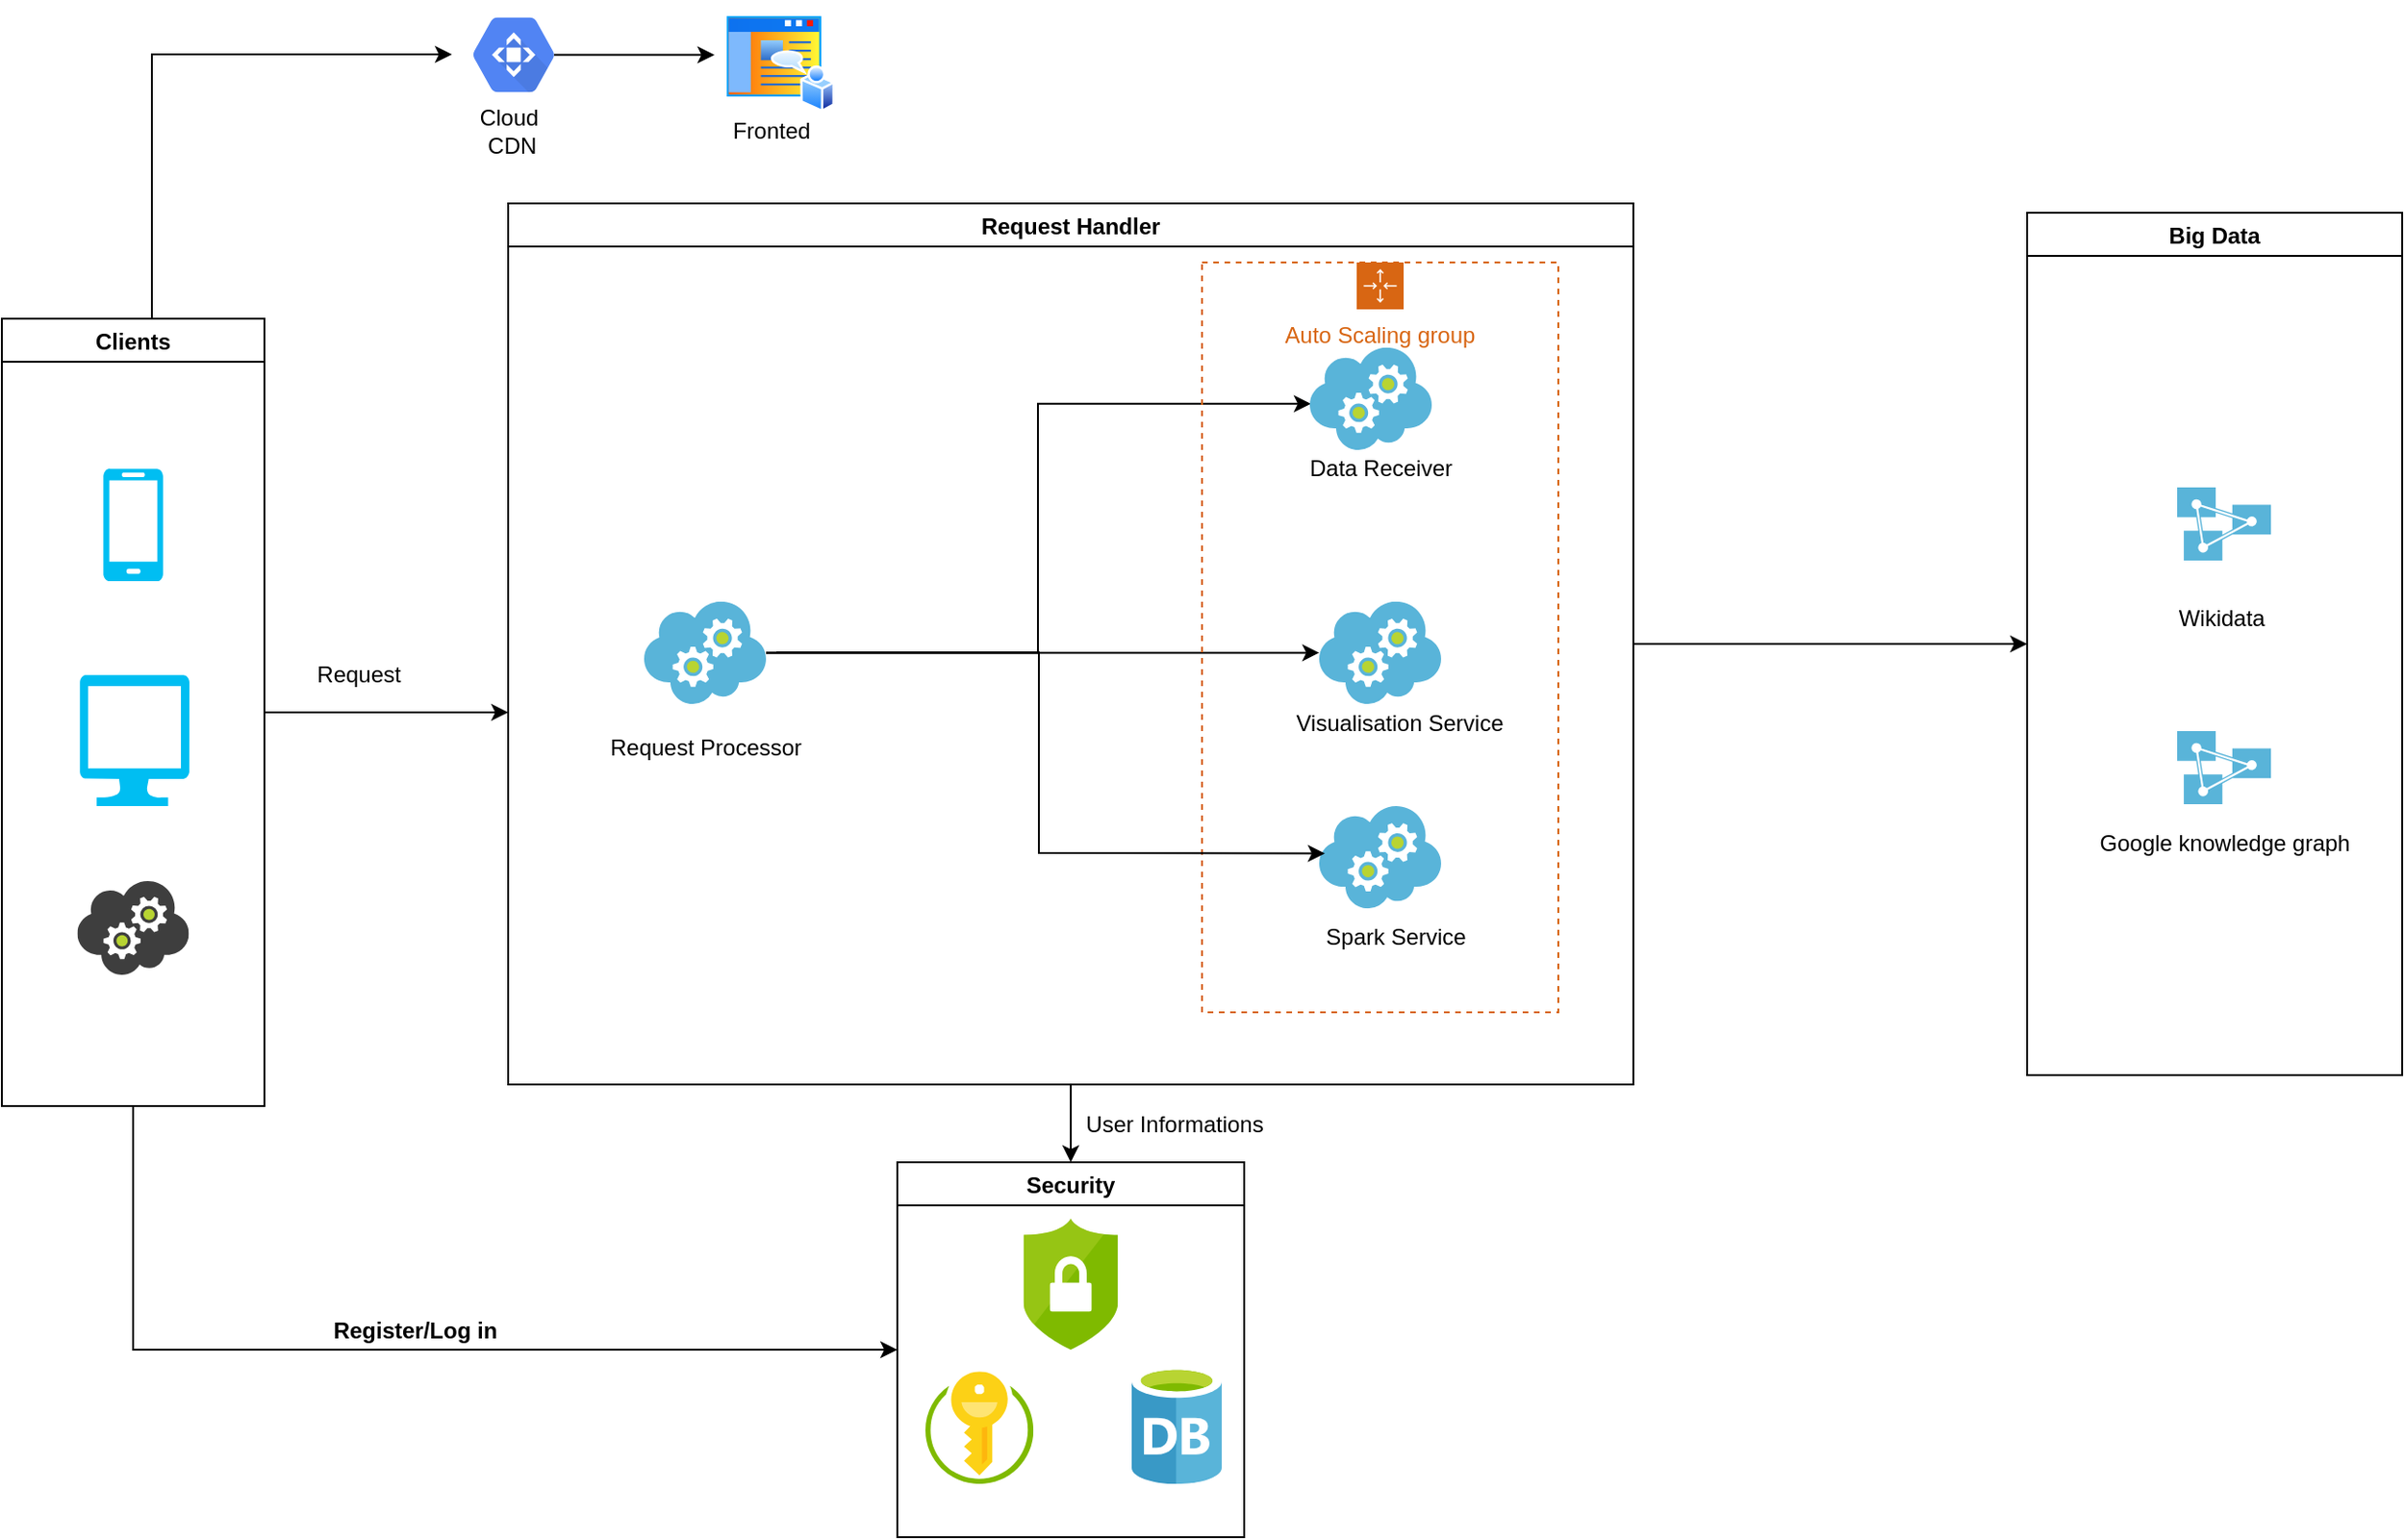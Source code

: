 <mxfile version="16.5.2" type="google"><diagram id="7gcUSTIZ7YSJ5vT40chW" name="Page-1"><mxGraphModel dx="828" dy="483" grid="1" gridSize="10" guides="1" tooltips="1" connect="1" arrows="1" fold="1" page="1" pageScale="1" pageWidth="1169" pageHeight="827" math="0" shadow="0"><root><mxCell id="0"/><mxCell id="1" parent="0"/><mxCell id="IBwTFV_4UewauqMiL1I6-11" value="Security" style="swimlane;" parent="1" vertex="1"><mxGeometry x="587.5" y="620" width="185" height="200" as="geometry"/></mxCell><mxCell id="IBwTFV_4UewauqMiL1I6-9" value="" style="aspect=fixed;html=1;points=[];align=center;image;fontSize=12;image=img/lib/mscae/Security_Center.svg;" parent="IBwTFV_4UewauqMiL1I6-11" vertex="1"><mxGeometry x="67.3" y="30" width="50.4" height="70" as="geometry"/></mxCell><mxCell id="IBwTFV_4UewauqMiL1I6-10" value="" style="aspect=fixed;html=1;points=[];align=center;image;fontSize=12;image=img/lib/mscae/Key_Vaults.svg;" parent="IBwTFV_4UewauqMiL1I6-11" vertex="1"><mxGeometry x="15" y="111.58" width="57.6" height="60" as="geometry"/></mxCell><mxCell id="IBwTFV_4UewauqMiL1I6-5" value="" style="aspect=fixed;html=1;points=[];align=center;image;fontSize=12;image=img/lib/mscae/Database_General.svg;" parent="IBwTFV_4UewauqMiL1I6-11" vertex="1"><mxGeometry x="125" y="108.42" width="48" height="63.16" as="geometry"/></mxCell><mxCell id="IBwTFV_4UewauqMiL1I6-18" style="edgeStyle=orthogonalEdgeStyle;rounded=0;orthogonalLoop=1;jettySize=auto;html=1;" parent="1" source="IBwTFV_4UewauqMiL1I6-12" target="IBwTFV_4UewauqMiL1I6-17" edge="1"><mxGeometry relative="1" as="geometry"><Array as="points"><mxPoint x="190" y="29"/></Array></mxGeometry></mxCell><mxCell id="IBwTFV_4UewauqMiL1I6-23" style="edgeStyle=orthogonalEdgeStyle;rounded=0;orthogonalLoop=1;jettySize=auto;html=1;entryX=0;entryY=0.5;entryDx=0;entryDy=0;" parent="1" source="IBwTFV_4UewauqMiL1I6-12" target="IBwTFV_4UewauqMiL1I6-11" edge="1"><mxGeometry relative="1" as="geometry"><Array as="points"><mxPoint x="180" y="720"/></Array></mxGeometry></mxCell><mxCell id="IBwTFV_4UewauqMiL1I6-38" style="edgeStyle=orthogonalEdgeStyle;rounded=0;orthogonalLoop=1;jettySize=auto;html=1;exitX=1;exitY=0.5;exitDx=0;exitDy=0;" parent="1" source="IBwTFV_4UewauqMiL1I6-12" edge="1"><mxGeometry relative="1" as="geometry"><mxPoint x="380" y="380" as="targetPoint"/></mxGeometry></mxCell><mxCell id="IBwTFV_4UewauqMiL1I6-12" value="Clients" style="swimlane;" parent="1" vertex="1"><mxGeometry x="110" y="170" width="140" height="420" as="geometry"/></mxCell><mxCell id="IBwTFV_4UewauqMiL1I6-4" value="" style="aspect=fixed;html=1;points=[];align=center;image;fontSize=12;image=img/lib/mscae/Cloud_Service.svg;" parent="IBwTFV_4UewauqMiL1I6-12" vertex="1"><mxGeometry x="40.24" y="300" width="59.52" height="50" as="geometry"/></mxCell><mxCell id="IBwTFV_4UewauqMiL1I6-35" value="" style="verticalLabelPosition=bottom;html=1;verticalAlign=top;align=center;strokeColor=none;fillColor=#00BEF2;shape=mxgraph.azure.mobile;pointerEvents=1;" parent="IBwTFV_4UewauqMiL1I6-12" vertex="1"><mxGeometry x="54.05" y="80" width="31.9" height="60" as="geometry"/></mxCell><mxCell id="IBwTFV_4UewauqMiL1I6-36" value="" style="verticalLabelPosition=bottom;html=1;verticalAlign=top;align=center;strokeColor=none;fillColor=#00BEF2;shape=mxgraph.azure.computer;pointerEvents=1;" parent="IBwTFV_4UewauqMiL1I6-12" vertex="1"><mxGeometry x="41.55" y="190" width="58.45" height="70" as="geometry"/></mxCell><mxCell id="IBwTFV_4UewauqMiL1I6-46" style="edgeStyle=orthogonalEdgeStyle;rounded=0;orthogonalLoop=1;jettySize=auto;html=1;entryX=0;entryY=0.5;entryDx=0;entryDy=0;" parent="1" source="IBwTFV_4UewauqMiL1I6-16" target="IBwTFV_4UewauqMiL1I6-39" edge="1"><mxGeometry relative="1" as="geometry"/></mxCell><mxCell id="IBwTFV_4UewauqMiL1I6-50" style="edgeStyle=orthogonalEdgeStyle;rounded=0;orthogonalLoop=1;jettySize=auto;html=1;entryX=0.5;entryY=0;entryDx=0;entryDy=0;" parent="1" source="IBwTFV_4UewauqMiL1I6-16" target="IBwTFV_4UewauqMiL1I6-11" edge="1"><mxGeometry relative="1" as="geometry"/></mxCell><mxCell id="IBwTFV_4UewauqMiL1I6-16" value="Request Handler" style="swimlane;" parent="1" vertex="1"><mxGeometry x="380" y="108.5" width="600" height="470" as="geometry"/></mxCell><mxCell id="IBwTFV_4UewauqMiL1I6-58" style="edgeStyle=orthogonalEdgeStyle;rounded=0;orthogonalLoop=1;jettySize=auto;html=1;" parent="IBwTFV_4UewauqMiL1I6-16" source="IBwTFV_4UewauqMiL1I6-27" target="IBwTFV_4UewauqMiL1I6-54" edge="1"><mxGeometry relative="1" as="geometry"/></mxCell><mxCell id="IBwTFV_4UewauqMiL1I6-59" style="edgeStyle=orthogonalEdgeStyle;rounded=0;orthogonalLoop=1;jettySize=auto;html=1;entryX=0.008;entryY=0.549;entryDx=0;entryDy=0;entryPerimeter=0;" parent="IBwTFV_4UewauqMiL1I6-16" source="IBwTFV_4UewauqMiL1I6-27" target="IBwTFV_4UewauqMiL1I6-52" edge="1"><mxGeometry relative="1" as="geometry"/></mxCell><mxCell id="IBwTFV_4UewauqMiL1I6-27" value="" style="aspect=fixed;html=1;points=[];align=center;image;fontSize=12;image=img/lib/mscae/Cloud_Services_Classic.svg;" parent="IBwTFV_4UewauqMiL1I6-16" vertex="1"><mxGeometry x="72.5" y="212.4" width="65" height="54.6" as="geometry"/></mxCell><mxCell id="IBwTFV_4UewauqMiL1I6-28" value="Request Processor" style="text;html=1;align=center;verticalAlign=middle;resizable=0;points=[];autosize=1;" parent="IBwTFV_4UewauqMiL1I6-16" vertex="1"><mxGeometry x="45" y="280" width="120" height="20" as="geometry"/></mxCell><mxCell id="IBwTFV_4UewauqMiL1I6-52" value="" style="aspect=fixed;html=1;points=[];align=center;image;fontSize=12;image=img/lib/mscae/Cloud_Services_Classic.svg;" parent="IBwTFV_4UewauqMiL1I6-16" vertex="1"><mxGeometry x="427.5" y="76.9" width="65" height="54.6" as="geometry"/></mxCell><mxCell id="IBwTFV_4UewauqMiL1I6-53" value="Data Receiver" style="text;html=1;align=center;verticalAlign=middle;resizable=0;points=[];autosize=1;" parent="IBwTFV_4UewauqMiL1I6-16" vertex="1"><mxGeometry x="420" y="131.5" width="90" height="20" as="geometry"/></mxCell><mxCell id="IBwTFV_4UewauqMiL1I6-54" value="" style="aspect=fixed;html=1;points=[];align=center;image;fontSize=12;image=img/lib/mscae/Cloud_Services_Classic.svg;" parent="IBwTFV_4UewauqMiL1I6-16" vertex="1"><mxGeometry x="432.5" y="212.4" width="65" height="54.6" as="geometry"/></mxCell><mxCell id="IBwTFV_4UewauqMiL1I6-55" value="Spark Service" style="text;html=1;align=center;verticalAlign=middle;resizable=0;points=[];autosize=1;" parent="IBwTFV_4UewauqMiL1I6-16" vertex="1"><mxGeometry x="427.5" y="381.5" width="90" height="20" as="geometry"/></mxCell><mxCell id="IBwTFV_4UewauqMiL1I6-62" value="Auto Scaling group" style="points=[[0,0],[0.25,0],[0.5,0],[0.75,0],[1,0],[1,0.25],[1,0.5],[1,0.75],[1,1],[0.75,1],[0.5,1],[0.25,1],[0,1],[0,0.75],[0,0.5],[0,0.25]];outlineConnect=0;gradientColor=none;html=1;whiteSpace=wrap;fontSize=12;fontStyle=0;shape=mxgraph.aws4.groupCenter;grIcon=mxgraph.aws4.group_auto_scaling_group;grStroke=1;strokeColor=#D86613;fillColor=none;verticalAlign=top;align=center;fontColor=#D86613;dashed=1;spacingTop=25;" parent="IBwTFV_4UewauqMiL1I6-16" vertex="1"><mxGeometry x="370" y="31.5" width="190" height="400" as="geometry"/></mxCell><mxCell id="Nb478wZ99qZ9jN1lyBl1-1" value="" style="aspect=fixed;html=1;points=[];align=center;image;fontSize=12;image=img/lib/mscae/Cloud_Services_Classic.svg;" parent="IBwTFV_4UewauqMiL1I6-16" vertex="1"><mxGeometry x="432.5" y="321.5" width="65" height="54.6" as="geometry"/></mxCell><mxCell id="Nb478wZ99qZ9jN1lyBl1-2" value="Visualisation Service" style="text;html=1;align=center;verticalAlign=middle;resizable=0;points=[];autosize=1;" parent="IBwTFV_4UewauqMiL1I6-16" vertex="1"><mxGeometry x="410" y="267" width="130" height="20" as="geometry"/></mxCell><mxCell id="IBwTFV_4UewauqMiL1I6-20" style="edgeStyle=orthogonalEdgeStyle;rounded=0;orthogonalLoop=1;jettySize=auto;html=1;exitX=0.825;exitY=0.5;exitDx=0;exitDy=0;exitPerimeter=0;" parent="1" source="IBwTFV_4UewauqMiL1I6-17" edge="1"><mxGeometry relative="1" as="geometry"><mxPoint x="490" y="29.25" as="targetPoint"/></mxGeometry></mxCell><mxCell id="IBwTFV_4UewauqMiL1I6-17" value="" style="html=1;fillColor=#5184F3;strokeColor=none;verticalAlign=top;labelPosition=center;verticalLabelPosition=bottom;align=center;spacingTop=-6;fontSize=11;fontStyle=1;fontColor=#999999;shape=mxgraph.gcp2.hexIcon;prIcon=cloud_cdn" parent="1" vertex="1"><mxGeometry x="350" width="66" height="58.5" as="geometry"/></mxCell><mxCell id="IBwTFV_4UewauqMiL1I6-21" value="Fronted" style="text;html=1;align=center;verticalAlign=middle;resizable=0;points=[];autosize=1;" parent="1" vertex="1"><mxGeometry x="490" y="60" width="60" height="20" as="geometry"/></mxCell><mxCell id="IBwTFV_4UewauqMiL1I6-22" value="" style="aspect=fixed;perimeter=ellipsePerimeter;html=1;align=center;shadow=0;dashed=0;spacingTop=3;image;image=img/lib/active_directory/home_page.svg;" parent="1" vertex="1"><mxGeometry x="495" y="6.75" width="59.17" height="53.25" as="geometry"/></mxCell><mxCell id="IBwTFV_4UewauqMiL1I6-25" value="&lt;b&gt;Register/Log in&lt;/b&gt;" style="text;html=1;align=center;verticalAlign=middle;resizable=0;points=[];autosize=1;" parent="1" vertex="1"><mxGeometry x="280" y="700" width="100" height="20" as="geometry"/></mxCell><mxCell id="IBwTFV_4UewauqMiL1I6-37" value="Request" style="text;html=1;align=center;verticalAlign=middle;resizable=0;points=[];autosize=1;" parent="1" vertex="1"><mxGeometry x="270" y="350" width="60" height="20" as="geometry"/></mxCell><mxCell id="IBwTFV_4UewauqMiL1I6-39" value="Big Data" style="swimlane;" parent="1" vertex="1"><mxGeometry x="1190" y="113.5" width="200" height="460" as="geometry"/></mxCell><mxCell id="IBwTFV_4UewauqMiL1I6-26" value="" style="aspect=fixed;html=1;points=[];align=center;image;fontSize=12;image=img/lib/mscae/Analysis_Services.svg;" parent="IBwTFV_4UewauqMiL1I6-39" vertex="1"><mxGeometry x="80" y="276.5" width="50" height="39" as="geometry"/></mxCell><mxCell id="IBwTFV_4UewauqMiL1I6-30" value="" style="aspect=fixed;html=1;points=[];align=center;image;fontSize=12;image=img/lib/mscae/Analysis_Services.svg;" parent="IBwTFV_4UewauqMiL1I6-39" vertex="1"><mxGeometry x="80" y="146.5" width="50" height="39" as="geometry"/></mxCell><mxCell id="IBwTFV_4UewauqMiL1I6-29" value="Google knowledge graph" style="text;html=1;align=center;verticalAlign=middle;resizable=0;points=[];autosize=1;" parent="IBwTFV_4UewauqMiL1I6-39" vertex="1"><mxGeometry x="30" y="326.5" width="150" height="20" as="geometry"/></mxCell><mxCell id="IBwTFV_4UewauqMiL1I6-31" value="Wikidata&amp;nbsp;" style="text;html=1;align=center;verticalAlign=middle;resizable=0;points=[];autosize=1;" parent="IBwTFV_4UewauqMiL1I6-39" vertex="1"><mxGeometry x="75" y="206.5" width="60" height="20" as="geometry"/></mxCell><mxCell id="IBwTFV_4UewauqMiL1I6-61" value="User Informations" style="text;html=1;align=center;verticalAlign=middle;resizable=0;points=[];autosize=1;" parent="1" vertex="1"><mxGeometry x="680" y="590" width="110" height="20" as="geometry"/></mxCell><mxCell id="IBwTFV_4UewauqMiL1I6-65" value="Cloud&lt;br&gt;&amp;nbsp;CDN" style="text;html=1;align=center;verticalAlign=middle;resizable=0;points=[];autosize=1;" parent="1" vertex="1"><mxGeometry x="355" y="55" width="50" height="30" as="geometry"/></mxCell><mxCell id="Nb478wZ99qZ9jN1lyBl1-6" value="" style="endArrow=classic;html=1;rounded=0;" parent="1" edge="1"><mxGeometry width="50" height="50" relative="1" as="geometry"><mxPoint x="523" y="348" as="sourcePoint"/><mxPoint x="815.5" y="455.247" as="targetPoint"/><Array as="points"><mxPoint x="663" y="348"/><mxPoint x="663" y="455"/></Array></mxGeometry></mxCell></root></mxGraphModel></diagram></mxfile>